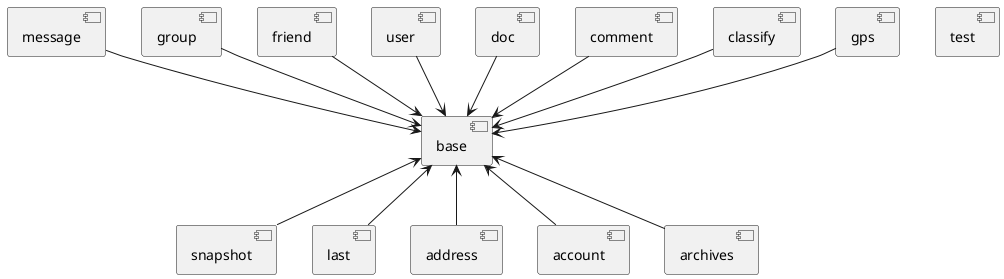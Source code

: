 @startuml

[base] <-u- [gps]
[base] <-u- [classify]
[base] <-u- [comment]
[base] <-u- [doc]
[base] <-u- [user]
[base] <-u- [friend]
[base] <-u- [group]
[base] <-u- [message]
[base] <-- [snapshot]
[base] <-- [last]
[base] <-- [address]
[base] <-- [account]
[base] <-- [archives]
[test]

@enduml